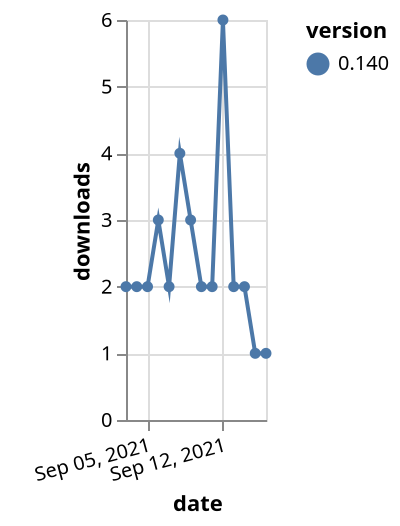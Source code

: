 {"$schema": "https://vega.github.io/schema/vega-lite/v5.json", "description": "A simple bar chart with embedded data.", "data": {"values": [{"date": "2021-09-03", "total": 2876, "delta": 2, "version": "0.140"}, {"date": "2021-09-04", "total": 2878, "delta": 2, "version": "0.140"}, {"date": "2021-09-05", "total": 2880, "delta": 2, "version": "0.140"}, {"date": "2021-09-06", "total": 2883, "delta": 3, "version": "0.140"}, {"date": "2021-09-07", "total": 2885, "delta": 2, "version": "0.140"}, {"date": "2021-09-08", "total": 2889, "delta": 4, "version": "0.140"}, {"date": "2021-09-09", "total": 2892, "delta": 3, "version": "0.140"}, {"date": "2021-09-10", "total": 2894, "delta": 2, "version": "0.140"}, {"date": "2021-09-11", "total": 2896, "delta": 2, "version": "0.140"}, {"date": "2021-09-12", "total": 2902, "delta": 6, "version": "0.140"}, {"date": "2021-09-13", "total": 2904, "delta": 2, "version": "0.140"}, {"date": "2021-09-14", "total": 2906, "delta": 2, "version": "0.140"}, {"date": "2021-09-15", "total": 2907, "delta": 1, "version": "0.140"}, {"date": "2021-09-16", "total": 2908, "delta": 1, "version": "0.140"}]}, "width": "container", "mark": {"type": "line", "point": {"filled": true}}, "encoding": {"x": {"field": "date", "type": "temporal", "timeUnit": "yearmonthdate", "title": "date", "axis": {"labelAngle": -15}}, "y": {"field": "delta", "type": "quantitative", "title": "downloads"}, "color": {"field": "version", "type": "nominal"}, "tooltip": {"field": "delta"}}}